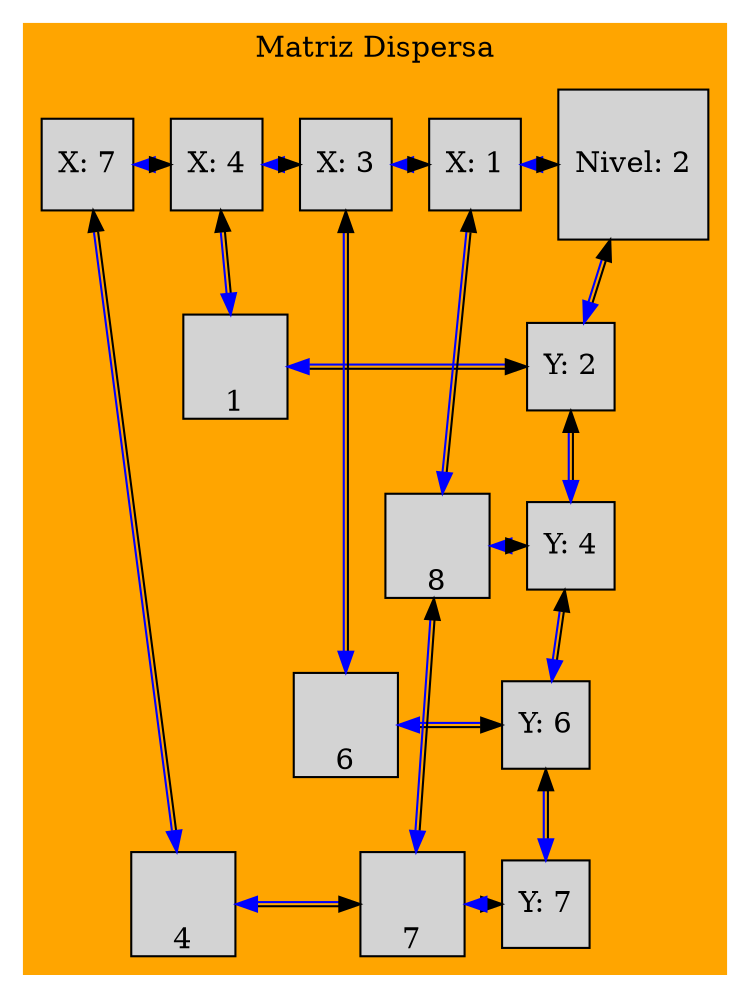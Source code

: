 digraph g {
 
 subgraph cluster_1 {
"nodoD2"[label="Nivel: 2",style=filled,shape=square];

"nodoF1"[label="Y: 2",style=filled,shape=square];
"nodoM1"[label="1",width ="0.7",style=filled,fontcolor=black,shape=square,labelloc = b,image="enemigo2.png" ];

"nodoF2"[label="Y: 4",style=filled,shape=square];
"nodoM8"[label="8",width ="0.7",style=filled,fontcolor=black,shape=square,labelloc = b,image="enemigo2.png" ];

"nodoF3"[label="Y: 6",style=filled,shape=square];
"nodoM6"[label="6",width ="0.7",style=filled,fontcolor=black,shape=square,labelloc = b,image="enemigo2.png" ];

"nodoF4"[label="Y: 7",style=filled,shape=square];
"nodoM7"[label="7",width ="0.7",style=filled,fontcolor=black,shape=square,labelloc = b,image="enemigo2.png" ];
"nodoM4"[label="4",width ="0.7",style=filled,fontcolor=black,shape=square,labelloc = b,image="enemigo2.png" ];

"nodoC1"[label="X: 1",style=filled,shape=square];
"nodoC2"[label="X: 3",style=filled,shape=square];
"nodoC3"[label="X: 4",style=filled,shape=square];
"nodoC4"[label="X: 7",style=filled,shape=square];
{rank = same; "nodoC1";"nodoC2";"nodoC3";"nodoC4";"nodoD2";}
{rank = same; "nodoM1";"nodoF1";}
{rank = same; "nodoM8";"nodoF2";}
{rank = same; "nodoM6";"nodoF3";}
{rank = same; "nodoM4";"nodoM7";"nodoF4";}
"nodoC2"-> "nodoC1"[dir=both,color="black:blue"];
"nodoC1"-> "nodoM8"[dir=both,color="blue:black"];
"nodoM7"-> "nodoM8"[dir=both,color="black:blue"];
"nodoC3"-> "nodoC2"[dir=both,color="black:blue"];
"nodoC2"-> "nodoM6"[dir=both,color="blue:black"];
"nodoC4"-> "nodoC3"[dir=both,color="black:blue"];
"nodoC3"-> "nodoM1"[dir=both,color="blue:black"];
"nodoC4"-> "nodoM4"[dir=both,color="blue:black"];
"nodoC1"-> "nodoD2"[dir=both,color="black:blue"];

"nodoF1"-> "nodoF2"[dir=both,color="blue:black"];
"nodoM1"-> "nodoF1"[dir=both,color="black:blue"];
"nodoF2"-> "nodoF3"[dir=both,color="blue:black"];
"nodoM8"-> "nodoF2"[dir=both,color="black:blue"];
"nodoF3"-> "nodoF4"[dir=both,color="blue:black"];
"nodoM6"-> "nodoF3"[dir=both,color="black:blue"];
"nodoF4"-> "nodoM7"[dir=both,color="blue:black"];
"nodoM7"-> "nodoM4"[dir=both,color="blue:black"];
"nodoD2"-> "nodoF1"[dir=both,color="blue:black"];
color="orange"
style ="filled, bold"
label ="Matriz Dispersa"
}
}